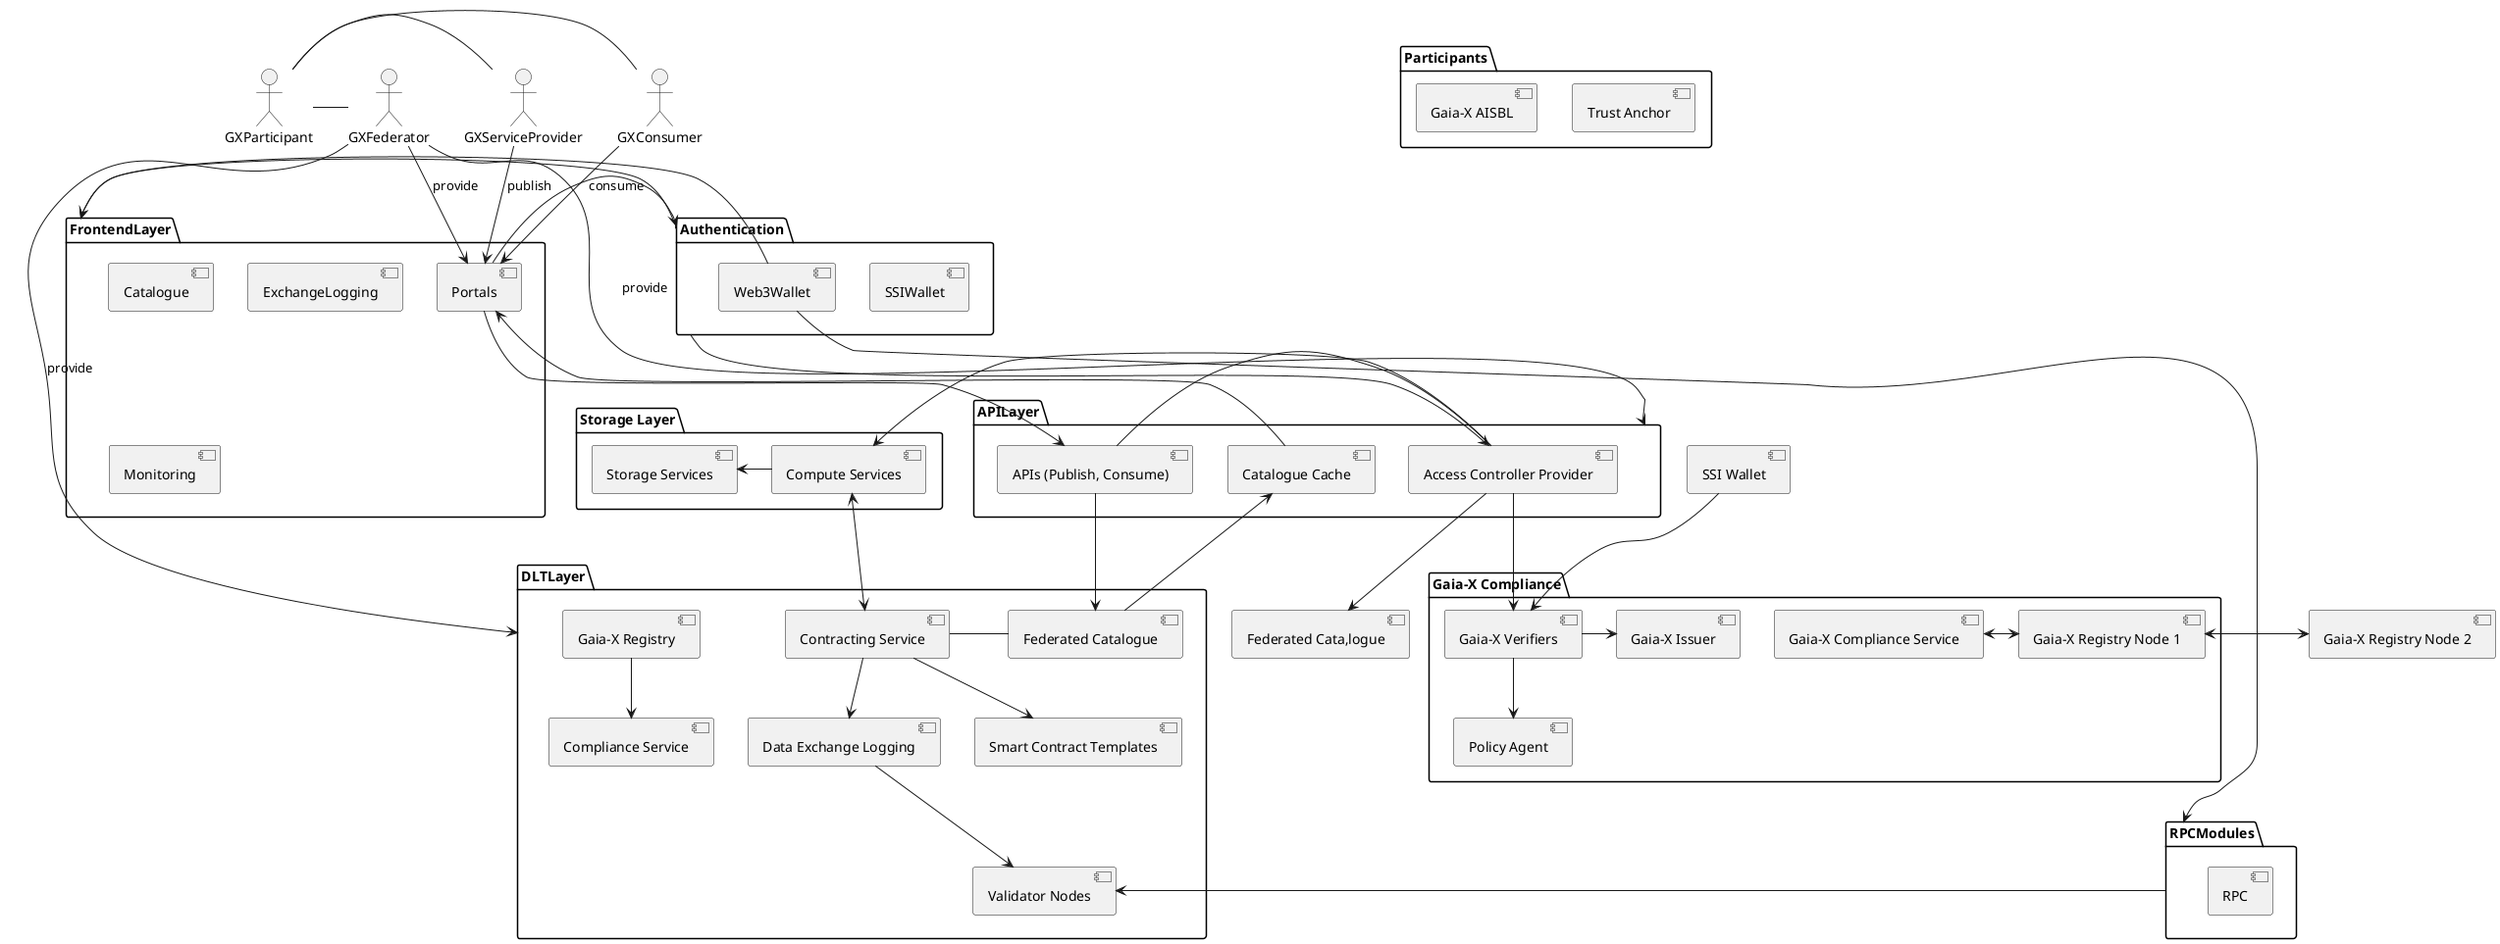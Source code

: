 @startuml
top to bottom direction

together {
actor GXParticipant
actor GXServiceProvider
actor GXConsumer
actor GXFederator
}

GXParticipant - GXServiceProvider
GXParticipant - GXConsumer
GXParticipant - GXFederator

package "Participants" {
  [Trust Anchor]
  [Gaia-X AISBL]
}
package "FrontendLayer" {
  [Portals]
  [Catalogue]
  [ExchangeLogging]
  [Monitoring]
}
package "RPCModules" {
  [RPC]
}
package "Authentication" {
  [SSIWallet]
  [Web3Wallet]
}
package "APILayer" {
  [APIs (Publish, Consume)] - [Access Controller Provider]
  [Catalogue Cache]
}
package "Storage Layer" {
  [Storage Services] <- [Compute Services]

}
package "DLTLayer" {
  [Contracting Service] - [Federated Catalogue]
  [Contracting Service]-->[Data Exchange Logging]
  [Data Exchange Logging] --> [Validator Nodes]
  [Contracting Service] --> [Smart Contract Templates]
  [Gaia-X Registry] --> [Compliance Service]
  [Federated Catalogue]
}
package "Gaia-X Compliance" {
  [Gaia-X Compliance Service] <-> [Gaia-X Registry Node 1]  
  [Gaia-X Verifiers] --> [Policy Agent]
  [Gaia-X Verifiers]->[Gaia-X Issuer]
}

GXConsumer --> Portals : consume
GXServiceProvider --> Portals: publish
GXFederator --> Portals: provide
GXFederator --> DLTLayer: provide
GXFederator --> APILayer: provide
[Web3Wallet] --> RPCModules
[Web3Wallet] --> FrontendLayer
[Validator Nodes] <- RPCModules
Portals -> Authentication
Authentication -> [Access Controller Provider]
Authentication -> FrontendLayer
Portals <-- [Catalogue Cache]
Portals --> [APIs (Publish, Consume)]
[APIs (Publish, Consume)] --> [Federated Catalogue]
[Federated Catalogue] --> [Catalogue Cache]
[Access Controller Provider]->[Compute Services]
[Access Controller Provider]-->[Federated Cata‚logue]
[Access Controller Provider] --> [Gaia-X Verifiers]
[SSI Wallet] --> [Gaia-X Verifiers]
[Gaia-X Registry Node 1] <-> [Gaia-X Registry Node 2]
[Compute Services] <--> [Contracting Service]

@enduml